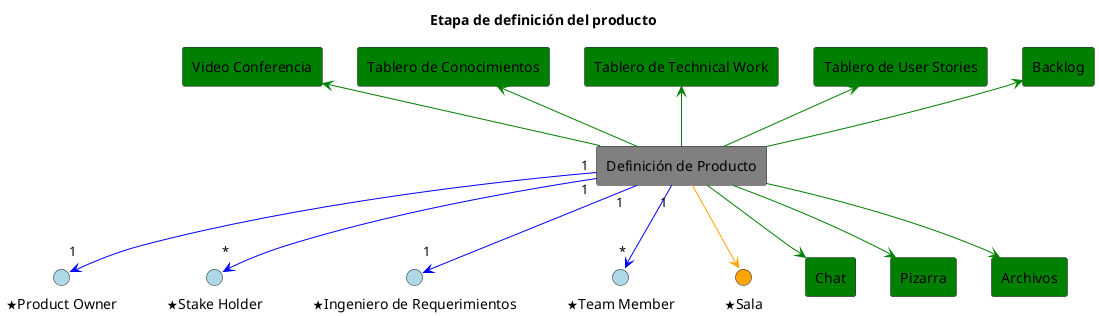@startuml
title Etapa de definición del producto
allowmixing

() "<&star>Product Owner" as owner #LightBlue
() "<&star>Stake Holder" as sh #LightBlue
() "<&star>Ingeniero de Requerimientos" as rem #LightBlue
() "<&star>Team Member" as tm #LightBlue
() "<&star>Sala" as room #Orange
rectangle "Definición de Producto" as product #Gray
rectangle "Tablero de User Stories" as user_stories #Green
rectangle "Tablero de Technical Work" as technical_work #Green
rectangle "Tablero de Conocimientos" as knoledge_adquisition #Green
rectangle "Backlog" as product_backlog #Green
rectangle "Video Conferencia" as video #Green
rectangle "Chat" as chat #Green
rectangle "Pizarra" as blackboard #Green
rectangle "Archivos" as files #Green

product "1" -d[#Blue]-> "1" owner
product "1" -d[#Blue]-> "*" sh
product "1" -d[#Blue]-> "1" rem
product "1" -d[#Blue]-> "*" tm
product -u[#Green]-> product_backlog
product -u[#Green]-> user_stories
product -u[#Green]-> technical_work
product -u[#Green]-> knoledge_adquisition
product -u[#Green]-> video
product -d[#Orange]-> room
product -d[#Green]-> blackboard
product -d[#Green]-> chat
product -d[#Green]-> files

@enduml

/'
    El diagrama de transición de estados dentro de la actividad
    recursos: 
        https://www.mountaingoatsoftware.com/agile/scrum/scrum-tools/product-backlog#:~:text=The%20agile%20product%20backlog%20in,functionality%20desired%20in%20the%20product.&text=The%20Scrum%20product%20backlog%20is,the%20product%20and%20its%20customers.


    consultas:
        si o si todos los estados a choices? o puede haber transferencia a estados directamente sin pasar por choice?
        todos los roles deben estar indicados en cada estado? o puede haber "subroles" ej Ingeniero de Requerimineto --> Team Member


'/
@startuml
title protocolo de definición de producto

state "Presentación/Introducción" as presentation
presentation: Available Operations:
presentation: ==================================================
presentation: (Product Owner) Video->hablar
presentation: (Stake Holder) Video->hablar
presentation: (Team Member) Video->hablar
presentation: (Ingeniero de Requerimientos) Video->hablar
presentation: 
presentation: Transition Operations:
presentation: ==================================================
presentation: (Ingeniero de Requerimientos) Tablero de User Stories->crear

state "Definición de Funcionalidad (nivel usuario)" as a1
a1: Available Operations:
a1: ==================================================
a1: (Product Owner) Video->hablar
a1: (Product Owner) Tablero de User Stories->escribir
a1: (Product Owner) Tablero de User Stories->leer
a1: (Product Owner) chat->escribir
a1: (Product Owner) Pizarra->dibujar
a1: (Product Owner) files->subir
a1: (Product Owner) files->descargar
a1: (Stake Holder) Video->hablar
a1: (Stake Holder) Tablero de User Stories->escribir
a1: (Stake Holder) Tablero de User Stories->leer
a1: (Stake Holder) chat->escribir
a1: (Stake Holder) Pizarra->dibujar
a1: (Stake Holder) files->subir
a1: (Stake Holder) files->descargar
a1: (Ingeniero de Requerimientos) Video->hablar
a1: (Ingeniero de Requeriminetos) Tablero de User Stories->escribir
a1: (Ingeniero de Requeriminetos) Tablero de User Stories->leer
a1: (Ingeniero de Requerimientos) chat->escribir
a1: (Ingeniero de Requerimientos) Pizarra->dibujar
a1: (Ingeniero de Requerimientos) files->subir
a1: (Ingeniero de Requerimientos) files->descargar
a1: (Team Member) Video-> hablar
a1: (Team Member) Tablero de User Stories->escribir
a1: (Team Member) Tablero de User Stories->leer
a1: (Team Member) chat->escribir
a1: (Team Member) Pizarra->dibujar
a1: (Team Member) files->subir
a1: (Team Member) files->descargar
a1:
a1: Transition Operations :
a1: ==================================================
a1: (Ingeniero de Requerimientos) Tablero de User Stories->commit


state "Selección de funcionalidad a refinar" as a3
a3: Available Operations:
a3: ==================================================
a3: (Product Owner) Video->hablar
a3: (Product Owner) Tablero de User Stories->leer
a3: (Ingeniero de Requerimientos) Video->hablar
a3: (Ingeniero de Requeriminetos) Tablero de User Stories->leer
a3: (Team Member) Video->hablar
a3: (Team Member) Tablero de User Stories->leer
a3:
a3: Transition Operations:
a3: ==================================================
a3:
a3: (Ingeniero de Requeriminetos) Tablero de User Stories->seleccionar
a3: (Team Member) Tablero de User Stories->seleccionar


state "Análisis y refinamiento de funcionalidad" as a2
a2: Available Operations:
a2: ==================================================
a2: (Product Owner) Video->hablar
a2: (Product Owner) Tablero de User Stories->leer
a2: (Product Owner) chat->escribir
a2: (Product Owner) Pizarra->dibujar
a2: (Product Owner) files->subir
a2: (Product Owner) files->descargar
a2: (Ingeniero de Requerimientos) Video->hablar
a2: (Ingeniero de Requerimientos) chat->escribir
a2: (Ingeniero de Requerimientos) Pizarra->dibujar
a2: (Ingeniero de Requerimientos) files->subir
a2: (Ingeniero de Requerimientos) files->descargar
a2: (Ingeniero de Requerimientos) Tablero de Technical Work->escribir
a2: (Ingeniero de Requerimientos) Tablero de Conocimientos->escribir
a2: (Ingeniero de Requerimientos) Backlog -> escribir
a2: (Team Member) Video->escuchar
a2: (Team Member) chat->escribir
a2: (Team Member) Pizarra->dibujar
a2: (Team Member) files->subir
a2: (Team Member) files->descargar
a2: (Team Member) Tablero de Technical Work->escribir
a2: (Team Member) Tablero de Conocimientos->escribir
a2: (Team Member) Backblog->escribir
a2:
a2: Transition Operations :
a2: ==================================================
a2: (Ingeniero de Requeriminetos) Backblog->commit
a2: (Team Member) Backblog->commit



state "Priorización de Blacklog" as a4
a4: Available Operations:
a4: ==================================================
a4: (Product Owner) Video->hablar
a4: (Product Owner) Backlog->escribir
a4: (Ingeniero de Requeriminetos) Video->hablar
a4: (Ingeniero de Requeriminetos) Backlog->escribir
a4: (Team Member) Video->hablar
a4: (Team Member) Backlog->escribir
a4:
a4: Transition Operations :
a4: ==================================================
a4: (Product Owner) Backlog->commit
a4: (Team Member) Backlog->commit
a4: (Ingeniero de Requerimientos) Backlog->commit

state c1 <<choice>>

[*] --> presentation
presentation -> a1
a1 -> a3
a3 -> a2
a2 -> c1
c1 -> a3 : No se terminó con la funcionalidad a analizar
c1 -> a4 : Se terminó con la funcionalidad a analizar
a4 --> [*]

@enduml


